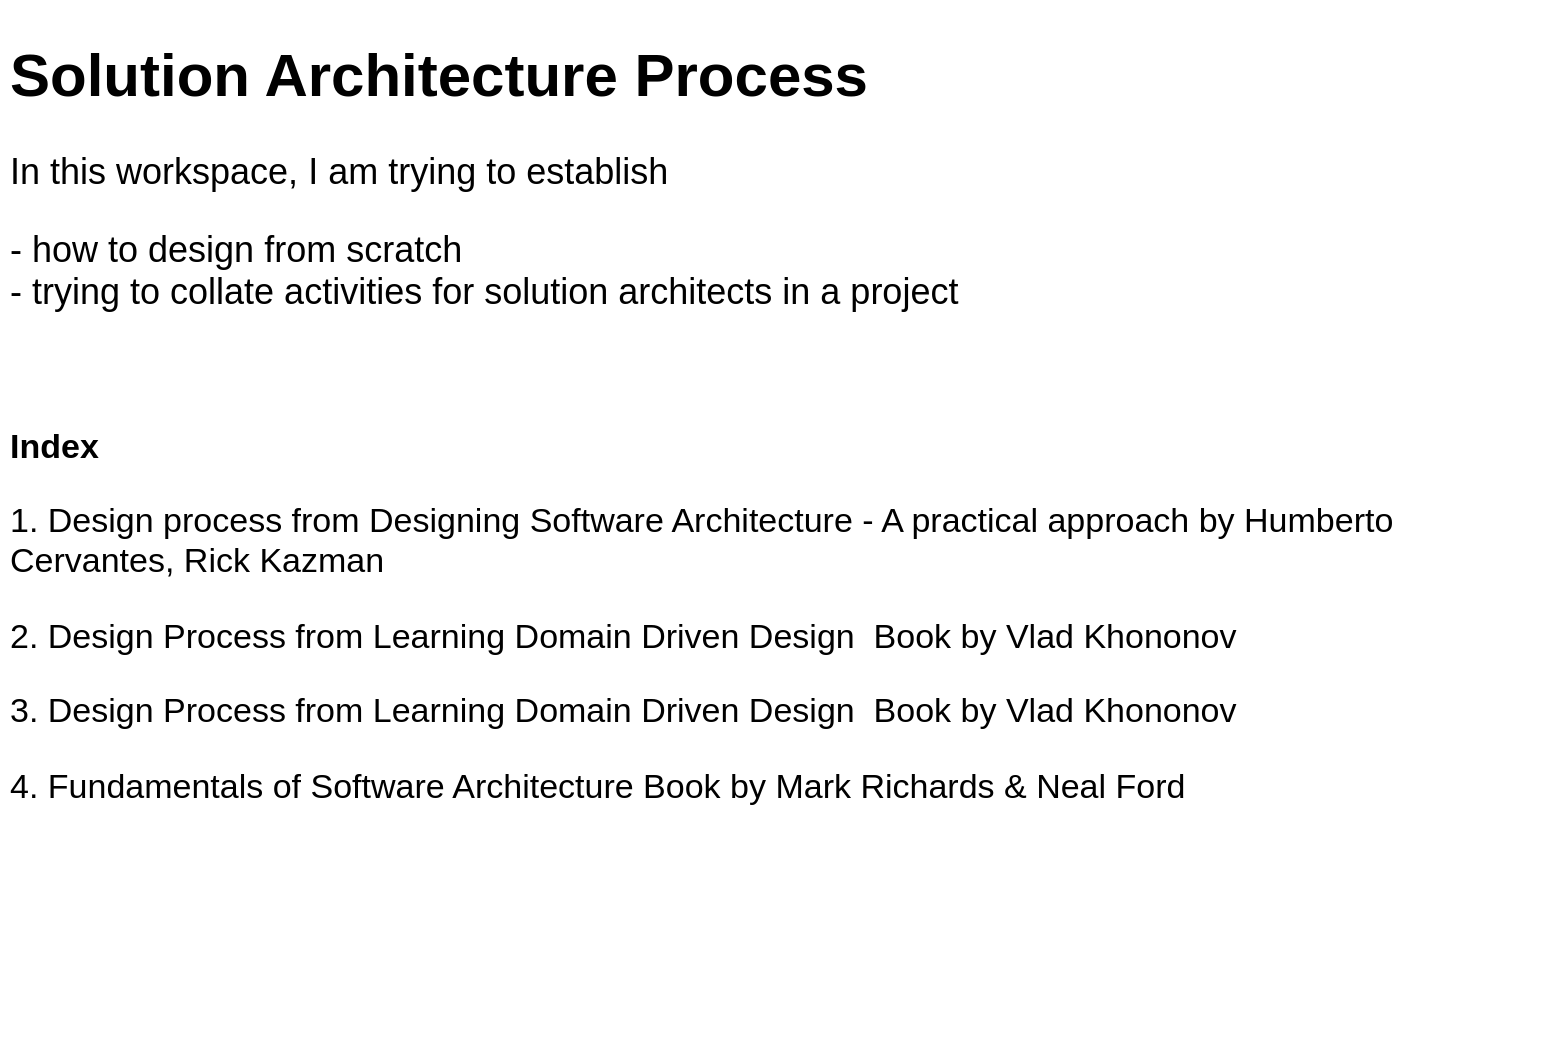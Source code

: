 <mxfile version="22.1.3" type="github" pages="5">
  <diagram name="Index" id="-D8-CAkWD_-L6msVdu2U">
    <mxGraphModel dx="1050" dy="566" grid="1" gridSize="10" guides="1" tooltips="1" connect="1" arrows="1" fold="1" page="1" pageScale="1" pageWidth="850" pageHeight="1100" math="0" shadow="0">
      <root>
        <mxCell id="0" />
        <mxCell id="1" parent="0" />
        <mxCell id="6wRkbpeY6bBnXJpjK5oW-1" value="&lt;h1 style=&quot;font-size: 30px;&quot;&gt;&lt;font style=&quot;font-size: 30px;&quot;&gt;Solution Architecture Process&lt;/font&gt;&lt;/h1&gt;&lt;p style=&quot;&quot;&gt;&lt;font style=&quot;font-size: 18px;&quot;&gt;In this workspace, I am trying to establish&amp;nbsp;&lt;/font&gt;&lt;/p&gt;&lt;p style=&quot;font-size: 17px;&quot;&gt;&lt;font style=&quot;font-size: 18px;&quot;&gt;- how to design from scratch&lt;br&gt;- trying to collate activities for solution architects in a project&lt;/font&gt;&lt;/p&gt;&lt;p style=&quot;font-size: 17px;&quot;&gt;&lt;font style=&quot;font-size: 18px;&quot;&gt;&lt;br&gt;&lt;/font&gt;&lt;/p&gt;&lt;p style=&quot;font-size: 17px;&quot;&gt;&lt;b&gt;Index&lt;/b&gt;&lt;/p&gt;&lt;p style=&quot;font-size: 17px;&quot;&gt;1. Design process from Designing Software Architecture - A practical approach by Humberto Cervantes, Rick Kazman&lt;/p&gt;&lt;p style=&quot;font-size: 17px;&quot;&gt;2. Design Process from Learning Domain Driven Design&amp;nbsp;&amp;nbsp;Book by Vlad Khononov&lt;/p&gt;&lt;p style=&quot;font-size: 17px;&quot;&gt;3. Design Process from Learning Domain Driven Design&amp;nbsp;&amp;nbsp;Book by Vlad Khononov&lt;br&gt;&lt;/p&gt;&lt;p style=&quot;font-size: 17px;&quot;&gt;4. Fundamentals of Software Architecture Book by Mark Richards &amp;amp; Neal Ford&lt;/p&gt;" style="text;html=1;strokeColor=none;fillColor=none;spacing=5;spacingTop=-20;whiteSpace=wrap;overflow=hidden;rounded=0;" parent="1" vertex="1">
          <mxGeometry x="40" y="40" width="780" height="510" as="geometry" />
        </mxCell>
      </root>
    </mxGraphModel>
  </diagram>
  <diagram id="D_aSHfGU93LOoFwSEiPp" name="1.Design Process from DSA">
    <mxGraphModel dx="2284" dy="1882" grid="1" gridSize="10" guides="1" tooltips="1" connect="1" arrows="1" fold="1" page="1" pageScale="1" pageWidth="850" pageHeight="1100" math="0" shadow="0">
      <root>
        <mxCell id="0" />
        <mxCell id="1" parent="0" />
        <mxCell id="NWC6CLVd97yCu3-u4o-3-12" value="" style="group" parent="1" vertex="1" connectable="0">
          <mxGeometry x="10" y="140" width="420" height="250" as="geometry" />
        </mxCell>
        <mxCell id="suGZsOZhERE_OxdhLg6n-2" value="&lt;b&gt;&lt;font style=&quot;font-size: 20px;&quot;&gt;1. Design Purpose&lt;/font&gt;&lt;/b&gt;" style="rounded=0;whiteSpace=wrap;html=1;align=left;verticalAlign=top;" parent="NWC6CLVd97yCu3-u4o-3-12" vertex="1">
          <mxGeometry width="420" height="250" as="geometry" />
        </mxCell>
        <mxCell id="-olUfDViTtobgnhzZmUX-4" value="&lt;span style=&quot;font-weight: normal;&quot;&gt;Establish Purpose&lt;br&gt;- Estimation, new increment etc.&lt;br&gt;- Primary Requirements&lt;br&gt;- Any NFRs&lt;br&gt;&lt;/span&gt;" style="whiteSpace=wrap;html=1;fontSize=15;rounded=0;fontStyle=1;align=left;verticalAlign=top;" parent="NWC6CLVd97yCu3-u4o-3-12" vertex="1">
          <mxGeometry x="10" y="50" width="235" height="90" as="geometry" />
        </mxCell>
        <mxCell id="-olUfDViTtobgnhzZmUX-8" value="Perform any requirement elicitation" style="whiteSpace=wrap;html=1;fontSize=15;rounded=0;fontStyle=0;align=left;verticalAlign=top;" parent="NWC6CLVd97yCu3-u4o-3-12" vertex="1">
          <mxGeometry x="250" y="50" width="150" height="90" as="geometry" />
        </mxCell>
        <mxCell id="-olUfDViTtobgnhzZmUX-10" value="&lt;span style=&quot;font-weight: normal;&quot;&gt;Establish Design Process based on requirements:&lt;br&gt;- Design a new app in a mature domain&lt;br&gt;- Design a new app in a new domain&lt;br&gt;- Design an existing app (enhancement or refactoring)&lt;br&gt;&lt;/span&gt;" style="whiteSpace=wrap;html=1;fontSize=15;rounded=0;fontStyle=1;align=left;verticalAlign=top;" parent="NWC6CLVd97yCu3-u4o-3-12" vertex="1">
          <mxGeometry x="10" y="148" width="390" height="90" as="geometry" />
        </mxCell>
        <mxCell id="xhpWvxADdTOn8XA7PsnF-20" value="&lt;b&gt;4. Instantiate Architecture Components&lt;/b&gt;" style="rounded=0;whiteSpace=wrap;html=1;align=left;verticalAlign=top;fontSize=20;" parent="1" vertex="1">
          <mxGeometry x="10" y="900" width="600" height="580" as="geometry" />
        </mxCell>
        <mxCell id="xhpWvxADdTOn8XA7PsnF-21" value="" style="group" parent="1" vertex="1" connectable="0">
          <mxGeometry x="10" y="410" width="820" height="460" as="geometry" />
        </mxCell>
        <mxCell id="xhpWvxADdTOn8XA7PsnF-19" value="&lt;b&gt;3. Choose one or more design concepts&lt;/b&gt;" style="rounded=0;whiteSpace=wrap;html=1;align=left;verticalAlign=top;fontSize=20;" parent="xhpWvxADdTOn8XA7PsnF-21" vertex="1">
          <mxGeometry width="820" height="460" as="geometry" />
        </mxCell>
        <mxCell id="xhpWvxADdTOn8XA7PsnF-6" value="&lt;span style=&quot;font-weight: normal;&quot;&gt;Buy vs Built&lt;br&gt;Considerations to buy&lt;br&gt;- problem it solves, cost, type of license, support, learning curve, maturity, popularity, impact of scalability, compatibility and ease of integration, support for other critical config&lt;br&gt;&lt;/span&gt;" style="whiteSpace=wrap;html=1;fontSize=15;rounded=0;fontStyle=1;align=left;verticalAlign=top;" parent="xhpWvxADdTOn8XA7PsnF-21" vertex="1">
          <mxGeometry x="310.5" y="40" width="419.5" height="100" as="geometry" />
        </mxCell>
        <mxCell id="xhpWvxADdTOn8XA7PsnF-7" value="How to identify design concept&lt;br&gt;- CBAM (Cost benefit analysis method)&lt;br&gt;- SWOT&lt;br&gt;- Prototypes (choose for emerging/new tech, high risk, lack of trust in tech)" style="whiteSpace=wrap;html=1;fontSize=15;rounded=0;fontStyle=0;align=left;verticalAlign=top;" parent="xhpWvxADdTOn8XA7PsnF-21" vertex="1">
          <mxGeometry x="8" y="40" width="289" height="100" as="geometry" />
        </mxCell>
        <mxCell id="xhpWvxADdTOn8XA7PsnF-9" value="&lt;span style=&quot;font-weight: normal;&quot;&gt;Three Stages of Design&lt;br&gt;1. Architecture Design - focus on primary use case to achieve objective&lt;br&gt;2. Elements Interaction Design&lt;br&gt;&lt;ul&gt;&lt;li&gt;&lt;span style=&quot;font-weight: normal;&quot;&gt;focus on NFRs&lt;/span&gt;&lt;/li&gt;&lt;li&gt;&lt;span style=&quot;font-weight: normal;&quot;&gt;Interaction of elements&lt;/span&gt;&lt;/li&gt;&lt;li&gt;&lt;span style=&quot;font-weight: normal;&quot;&gt;assign work&amp;nbsp; to individual teams (team formation, outsourcing, budget etc.&lt;/span&gt;&lt;/li&gt;&lt;/ul&gt;&lt;div&gt;3. Element internal design - internal pattern and interfaces&lt;/div&gt;&lt;/span&gt;" style="whiteSpace=wrap;html=1;fontSize=15;rounded=0;fontStyle=1;align=left;verticalAlign=top;fillColor=#d5e8d4;strokeColor=#82b366;" parent="xhpWvxADdTOn8XA7PsnF-21" vertex="1">
          <mxGeometry x="310.5" y="150" width="493" height="220" as="geometry" />
        </mxCell>
        <mxCell id="xhpWvxADdTOn8XA7PsnF-11" value="&lt;span style=&quot;font-weight: normal;&quot;&gt;Design Concepts&lt;/span&gt;&lt;br&gt;- Reference Architecture&lt;br&gt;&lt;span style=&quot;font-weight: normal;&quot;&gt;- Architecture design pattern&lt;/span&gt;&lt;br&gt;&lt;span style=&quot;font-weight: normal;&quot;&gt;- Deployment patterns&lt;/span&gt;&lt;br&gt;&lt;span style=&quot;font-weight: normal;&quot;&gt;- Tactics&lt;/span&gt;&lt;br&gt;&lt;span style=&quot;font-weight: normal;&quot;&gt;- Determine relevant tech based on application type and constraints&lt;/span&gt;" style="whiteSpace=wrap;html=1;fontSize=15;rounded=0;fontStyle=1;align=left;verticalAlign=top;" parent="xhpWvxADdTOn8XA7PsnF-21" vertex="1">
          <mxGeometry x="8" y="150" width="250" height="163" as="geometry" />
        </mxCell>
        <mxCell id="xhpWvxADdTOn8XA7PsnF-12" value="These cross over to next stage" style="shape=process;whiteSpace=wrap;html=1;backgroundOutline=1;fillColor=#fff2cc;strokeColor=#d6b656;" parent="xhpWvxADdTOn8XA7PsnF-21" vertex="1">
          <mxGeometry x="200" y="380" width="120" height="60" as="geometry" />
        </mxCell>
        <mxCell id="xhpWvxADdTOn8XA7PsnF-8" style="edgeStyle=orthogonalEdgeStyle;rounded=0;orthogonalLoop=1;jettySize=auto;html=1;entryX=1;entryY=0.5;entryDx=0;entryDy=0;endArrow=none;endFill=0;dashed=1;" parent="xhpWvxADdTOn8XA7PsnF-21" source="xhpWvxADdTOn8XA7PsnF-9" target="xhpWvxADdTOn8XA7PsnF-12" edge="1">
          <mxGeometry relative="1" as="geometry" />
        </mxCell>
        <mxCell id="xhpWvxADdTOn8XA7PsnF-10" style="edgeStyle=orthogonalEdgeStyle;rounded=0;orthogonalLoop=1;jettySize=auto;html=1;entryX=0;entryY=0.5;entryDx=0;entryDy=0;exitX=0.5;exitY=1;exitDx=0;exitDy=0;endArrow=none;endFill=0;dashed=1;" parent="xhpWvxADdTOn8XA7PsnF-21" source="xhpWvxADdTOn8XA7PsnF-11" target="xhpWvxADdTOn8XA7PsnF-12" edge="1">
          <mxGeometry relative="1" as="geometry" />
        </mxCell>
        <mxCell id="xhpWvxADdTOn8XA7PsnF-22" value="" style="group" parent="1" vertex="1" connectable="0">
          <mxGeometry x="460" y="140" width="350" height="250" as="geometry" />
        </mxCell>
        <mxCell id="NWC6CLVd97yCu3-u4o-3-10" value="&lt;b&gt;&lt;font style=&quot;font-size: 20px;&quot;&gt;2. Establish Goals based on drivers&lt;/font&gt;&lt;/b&gt;" style="rounded=0;whiteSpace=wrap;html=1;align=left;verticalAlign=top;container=0;" parent="xhpWvxADdTOn8XA7PsnF-22" vertex="1">
          <mxGeometry width="350" height="250" as="geometry" />
        </mxCell>
        <mxCell id="NWC6CLVd97yCu3-u4o-3-6" value="&lt;span style=&quot;font-weight: normal;&quot;&gt;Establish users&lt;br&gt;&lt;/span&gt;" style="whiteSpace=wrap;html=1;fontSize=15;rounded=0;fontStyle=1;align=left;verticalAlign=top;container=0;" parent="xhpWvxADdTOn8XA7PsnF-22" vertex="1">
          <mxGeometry x="170" y="40" width="110" height="30" as="geometry" />
        </mxCell>
        <mxCell id="NWC6CLVd97yCu3-u4o-3-7" value="Establish Use cases" style="whiteSpace=wrap;html=1;fontSize=15;rounded=0;fontStyle=0;align=left;verticalAlign=top;container=0;" parent="xhpWvxADdTOn8XA7PsnF-22" vertex="1">
          <mxGeometry x="10" y="40" width="153" height="30" as="geometry" />
        </mxCell>
        <mxCell id="NWC6CLVd97yCu3-u4o-3-8" value="&lt;span style=&quot;font-weight: normal;&quot;&gt;Establish&lt;br&gt;- constraints, risks, concerns&lt;br&gt;- quality attributes&lt;br&gt;&lt;/span&gt;" style="whiteSpace=wrap;html=1;fontSize=15;rounded=0;fontStyle=1;align=left;verticalAlign=top;container=0;" parent="xhpWvxADdTOn8XA7PsnF-22" vertex="1">
          <mxGeometry x="10" y="85" width="200" height="70" as="geometry" />
        </mxCell>
        <mxCell id="NWC6CLVd97yCu3-u4o-3-9" value="&lt;span style=&quot;font-weight: normal;&quot;&gt;Establish&lt;br&gt;- stakeholders and&lt;br&gt;- other teams involved&lt;br&gt;&lt;/span&gt;" style="whiteSpace=wrap;html=1;fontSize=15;rounded=0;fontStyle=1;align=left;verticalAlign=top;container=0;" parent="xhpWvxADdTOn8XA7PsnF-22" vertex="1">
          <mxGeometry x="10" y="160" width="160" height="70" as="geometry" />
        </mxCell>
        <mxCell id="08PwTG_JjW43Cqf6_vqR-6" value="APIs and Interfaces&lt;br&gt;- Design external interfaces&lt;br&gt;- Design internal interfaces" style="whiteSpace=wrap;html=1;fontSize=15;rounded=0;fontStyle=0;align=left;verticalAlign=top;" parent="1" vertex="1">
          <mxGeometry x="353" y="1047.5" width="200" height="70" as="geometry" />
        </mxCell>
        <mxCell id="08PwTG_JjW43Cqf6_vqR-7" value="Start producing structure (this is thinking about actual tech implementation)&lt;br&gt;- Module structure&lt;br&gt;- component connector&lt;br&gt;- allocation structure" style="whiteSpace=wrap;html=1;fontSize=15;rounded=0;fontStyle=0;align=left;verticalAlign=top;" parent="1" vertex="1">
          <mxGeometry x="20" y="940" width="500" height="80" as="geometry" />
        </mxCell>
        <mxCell id="08PwTG_JjW43Cqf6_vqR-8" value="&lt;span style=&quot;&quot;&gt;Establish relationship between elements&lt;br&gt;&lt;/span&gt;&lt;span style=&quot;&quot;&gt;- Synch/Asynch&lt;br&gt;&lt;/span&gt;- Network communication&lt;br&gt;- Protocol&lt;br&gt;- How much data and at what rate" style="whiteSpace=wrap;html=1;fontSize=15;rounded=0;fontStyle=0;align=left;verticalAlign=top;" parent="1" vertex="1">
          <mxGeometry x="20" y="1028" width="290" height="105" as="geometry" />
        </mxCell>
        <mxCell id="08PwTG_JjW43Cqf6_vqR-9" value="" style="edgeStyle=orthogonalEdgeStyle;rounded=0;orthogonalLoop=1;jettySize=auto;html=1;" parent="1" source="08PwTG_JjW43Cqf6_vqR-10" target="08PwTG_JjW43Cqf6_vqR-14" edge="1">
          <mxGeometry relative="1" as="geometry" />
        </mxCell>
        <mxCell id="08PwTG_JjW43Cqf6_vqR-10" value="&lt;span style=&quot;font-weight: normal;&quot;&gt;Instantiate elements based on&lt;br&gt;- Reference Architecture&lt;br&gt;- Architecture design pattern&lt;br&gt;&lt;br&gt;Also other aspects&lt;br&gt;- Config options&lt;br&gt;- Statefullness&lt;br&gt;- Resource management&lt;br&gt;- Priority, or&lt;br&gt;- any other special considerations such as h/w characteristics&lt;br&gt;&lt;br&gt;&lt;/span&gt;" style="whiteSpace=wrap;html=1;fontSize=15;rounded=0;fontStyle=1;align=left;verticalAlign=top;" parent="1" vertex="1">
          <mxGeometry x="20" y="1250" width="290" height="215" as="geometry" />
        </mxCell>
        <mxCell id="08PwTG_JjW43Cqf6_vqR-11" style="edgeStyle=orthogonalEdgeStyle;rounded=0;orthogonalLoop=1;jettySize=auto;html=1;entryX=0;entryY=0.467;entryDx=0;entryDy=0;entryPerimeter=0;" parent="1" source="08PwTG_JjW43Cqf6_vqR-8" target="08PwTG_JjW43Cqf6_vqR-6" edge="1">
          <mxGeometry relative="1" as="geometry" />
        </mxCell>
        <mxCell id="08PwTG_JjW43Cqf6_vqR-12" value="" style="edgeStyle=orthogonalEdgeStyle;rounded=0;orthogonalLoop=1;jettySize=auto;html=1;" parent="1" source="08PwTG_JjW43Cqf6_vqR-13" target="08PwTG_JjW43Cqf6_vqR-15" edge="1">
          <mxGeometry relative="1" as="geometry" />
        </mxCell>
        <mxCell id="08PwTG_JjW43Cqf6_vqR-13" value="- Define candidate solution&lt;br&gt;- Identify Properties&lt;br&gt;- Associate Responsibilities to components&lt;br&gt;- Allocate teams" style="whiteSpace=wrap;html=1;fontSize=15;rounded=0;fontStyle=0;align=left;verticalAlign=top;" parent="1" vertex="1">
          <mxGeometry x="20" y="1150" width="290" height="85" as="geometry" />
        </mxCell>
        <mxCell id="08PwTG_JjW43Cqf6_vqR-14" value="&lt;span style=&quot;font-weight: normal;&quot;&gt;Authentication, caching, exception management, logging/monitoring, validation etc.&lt;br&gt;&lt;/span&gt;" style="whiteSpace=wrap;html=1;fontSize=15;rounded=0;fontStyle=1;align=left;verticalAlign=top;" parent="1" vertex="1">
          <mxGeometry x="340" y="1317.5" width="259" height="80" as="geometry" />
        </mxCell>
        <mxCell id="08PwTG_JjW43Cqf6_vqR-15" value="Evaluate solution with Stakeholders and other teams" style="whiteSpace=wrap;html=1;fontSize=15;rounded=0;fontStyle=0;align=left;verticalAlign=top;" parent="1" vertex="1">
          <mxGeometry x="353" y="1162" width="197" height="61" as="geometry" />
        </mxCell>
        <mxCell id="jZVuMXjtTif_RG2yFCd5-1" value="&lt;b&gt;5. Documenting Architecture&lt;/b&gt;" style="rounded=0;whiteSpace=wrap;html=1;align=left;verticalAlign=top;fontSize=20;" parent="1" vertex="1">
          <mxGeometry x="10" y="1520" width="310" height="190" as="geometry" />
        </mxCell>
        <mxCell id="bTNlWyWbU5OQJY8QZp7x-4" value="Record Decisions and boards&lt;br&gt;- Solution Overview&lt;br&gt;- Other documentation" style="whiteSpace=wrap;html=1;fontSize=15;rounded=0;fontStyle=0;align=left;verticalAlign=top;" parent="1" vertex="1">
          <mxGeometry x="20" y="1560" width="289" height="80" as="geometry" />
        </mxCell>
        <mxCell id="bTNlWyWbU5OQJY8QZp7x-5" value="Architecture Backlog" style="whiteSpace=wrap;html=1;fontSize=15;rounded=0;fontStyle=0;align=left;verticalAlign=top;" parent="1" vertex="1">
          <mxGeometry x="20" y="1660" width="160" height="40" as="geometry" />
        </mxCell>
        <mxCell id="2MoEXaPzXH57qQEaV4M--8" value="" style="group" parent="1" vertex="1" connectable="0">
          <mxGeometry x="-20" y="40" width="830" height="80" as="geometry" />
        </mxCell>
        <mxCell id="2MoEXaPzXH57qQEaV4M--5" value="&lt;span style=&quot;border-color: var(--border-color);&quot;&gt;&lt;font style=&quot;border-color: var(--border-color); font-size: 16px;&quot;&gt;Reference: Designing Software Architecture - A practical approach&lt;/font&gt;&lt;/span&gt;" style="text;html=1;strokeColor=none;fillColor=none;align=left;verticalAlign=middle;whiteSpace=wrap;rounded=0;" parent="2MoEXaPzXH57qQEaV4M--8" vertex="1">
          <mxGeometry x="30" y="10" width="490" height="20" as="geometry" />
        </mxCell>
        <mxCell id="2MoEXaPzXH57qQEaV4M--6" value="&lt;span style=&quot;border-color: var(--border-color);&quot;&gt;&lt;font style=&quot;border-color: var(--border-color); font-size: 16px;&quot;&gt;23/10/23&lt;/font&gt;&lt;/span&gt;" style="text;html=1;strokeColor=none;fillColor=none;align=left;verticalAlign=middle;whiteSpace=wrap;rounded=0;" parent="2MoEXaPzXH57qQEaV4M--8" vertex="1">
          <mxGeometry x="770" y="10" width="70" height="20" as="geometry" />
        </mxCell>
        <mxCell id="2MoEXaPzXH57qQEaV4M--3" value="" style="endArrow=none;html=1;rounded=0;" parent="1" edge="1">
          <mxGeometry width="50" height="50" relative="1" as="geometry">
            <mxPoint x="10" y="40" as="sourcePoint" />
            <mxPoint x="820" y="40" as="targetPoint" />
          </mxGeometry>
        </mxCell>
        <mxCell id="2MoEXaPzXH57qQEaV4M--2" value="&lt;h1 style=&quot;border-color: var(--border-color); text-align: left;&quot;&gt;&lt;b style=&quot;border-color: var(--border-color);&quot;&gt;&lt;font style=&quot;border-color: var(--border-color); font-size: 24px;&quot;&gt;Design Process&lt;/font&gt;&lt;/b&gt;&lt;/h1&gt;&lt;div style=&quot;border-color: var(--border-color);&quot;&gt;&lt;br style=&quot;border-color: var(--border-color);&quot;&gt;&lt;/div&gt;" style="text;html=1;strokeColor=none;fillColor=none;align=center;verticalAlign=middle;whiteSpace=wrap;rounded=0;" parent="1" vertex="1">
          <mxGeometry x="-10" width="810" height="30" as="geometry" />
        </mxCell>
      </root>
    </mxGraphModel>
  </diagram>
  <diagram id="XxeI75fkuyNcYIc5-Uh2" name="2 Design Process LDDD">
    <mxGraphModel dx="2284" dy="1882" grid="1" gridSize="10" guides="1" tooltips="1" connect="1" arrows="1" fold="1" page="1" pageScale="1" pageWidth="850" pageHeight="1100" math="0" shadow="0">
      <root>
        <mxCell id="0" />
        <mxCell id="1" parent="0" />
        <mxCell id="Qk3GBsNYoJWGlrENgNHL-2" value="" style="rounded=0;whiteSpace=wrap;html=1;" parent="1" vertex="1">
          <mxGeometry x="-70" y="110" width="890" height="810" as="geometry" />
        </mxCell>
        <mxCell id="eMP9OK7lSOYAvmCD1U1t-11" value="" style="edgeStyle=orthogonalEdgeStyle;rounded=0;orthogonalLoop=1;jettySize=auto;html=1;" parent="1" source="eMP9OK7lSOYAvmCD1U1t-9" target="eMP9OK7lSOYAvmCD1U1t-10" edge="1">
          <mxGeometry relative="1" as="geometry" />
        </mxCell>
        <mxCell id="eMP9OK7lSOYAvmCD1U1t-9" value="" style="rounded=1;whiteSpace=wrap;html=1;dashed=1;" parent="1" vertex="1">
          <mxGeometry x="40" y="390" width="530" height="100" as="geometry" />
        </mxCell>
        <mxCell id="htuMW8UYUjgk6P9pZBcp-1" value="&lt;span style=&quot;border-color: var(--border-color);&quot;&gt;&lt;font style=&quot;border-color: var(--border-color); font-size: 16px;&quot;&gt;Reference:&amp;nbsp;&lt;/font&gt;&lt;/span&gt;&lt;font style=&quot;font-size: 16px;&quot;&gt;Learning Domain Driven Design&amp;nbsp;&amp;nbsp;Book by Vlad Khononov&lt;/font&gt;" style="text;html=1;strokeColor=none;fillColor=none;align=left;verticalAlign=middle;whiteSpace=wrap;rounded=0;" parent="1" vertex="1">
          <mxGeometry x="10" y="50" width="560" height="20" as="geometry" />
        </mxCell>
        <mxCell id="htuMW8UYUjgk6P9pZBcp-2" value="&lt;span style=&quot;border-color: var(--border-color);&quot;&gt;&lt;font style=&quot;border-color: var(--border-color); font-size: 16px;&quot;&gt;23/10/23&lt;/font&gt;&lt;/span&gt;" style="text;html=1;strokeColor=none;fillColor=none;align=left;verticalAlign=middle;whiteSpace=wrap;rounded=0;" parent="1" vertex="1">
          <mxGeometry x="750" y="50" width="70" height="20" as="geometry" />
        </mxCell>
        <mxCell id="htuMW8UYUjgk6P9pZBcp-3" value="" style="endArrow=none;html=1;rounded=0;" parent="1" edge="1">
          <mxGeometry width="50" height="50" relative="1" as="geometry">
            <mxPoint x="10" y="40" as="sourcePoint" />
            <mxPoint x="820" y="40" as="targetPoint" />
          </mxGeometry>
        </mxCell>
        <mxCell id="htuMW8UYUjgk6P9pZBcp-4" value="&lt;h1 style=&quot;border-color: var(--border-color); text-align: left;&quot;&gt;&lt;b style=&quot;border-color: var(--border-color);&quot;&gt;&lt;font style=&quot;border-color: var(--border-color); font-size: 24px;&quot;&gt;Design Process&lt;/font&gt;&lt;/b&gt;&lt;/h1&gt;&lt;div style=&quot;border-color: var(--border-color);&quot;&gt;&lt;br style=&quot;border-color: var(--border-color);&quot;&gt;&lt;/div&gt;" style="text;html=1;strokeColor=none;fillColor=none;align=center;verticalAlign=middle;whiteSpace=wrap;rounded=0;" parent="1" vertex="1">
          <mxGeometry x="-10" width="810" height="30" as="geometry" />
        </mxCell>
        <mxCell id="eMP9OK7lSOYAvmCD1U1t-2" value="" style="edgeStyle=orthogonalEdgeStyle;rounded=0;orthogonalLoop=1;jettySize=auto;html=1;" parent="1" source="EGfqq1z03zJgAal0RdyR-1" target="eMP9OK7lSOYAvmCD1U1t-1" edge="1">
          <mxGeometry relative="1" as="geometry" />
        </mxCell>
        <mxCell id="EGfqq1z03zJgAal0RdyR-1" value="Business Domain" style="rounded=1;whiteSpace=wrap;html=1;fontStyle=1;fontSize=16;" parent="1" vertex="1">
          <mxGeometry x="240" y="120" width="120" height="60" as="geometry" />
        </mxCell>
        <mxCell id="eMP9OK7lSOYAvmCD1U1t-4" value="" style="edgeStyle=orthogonalEdgeStyle;rounded=0;orthogonalLoop=1;jettySize=auto;html=1;" parent="1" source="eMP9OK7lSOYAvmCD1U1t-1" target="eMP9OK7lSOYAvmCD1U1t-3" edge="1">
          <mxGeometry relative="1" as="geometry" />
        </mxCell>
        <mxCell id="eMP9OK7lSOYAvmCD1U1t-6" value="" style="edgeStyle=orthogonalEdgeStyle;rounded=0;orthogonalLoop=1;jettySize=auto;html=1;" parent="1" source="eMP9OK7lSOYAvmCD1U1t-1" target="eMP9OK7lSOYAvmCD1U1t-5" edge="1">
          <mxGeometry relative="1" as="geometry" />
        </mxCell>
        <mxCell id="eMP9OK7lSOYAvmCD1U1t-8" value="" style="edgeStyle=orthogonalEdgeStyle;rounded=0;orthogonalLoop=1;jettySize=auto;html=1;" parent="1" source="eMP9OK7lSOYAvmCD1U1t-1" target="eMP9OK7lSOYAvmCD1U1t-7" edge="1">
          <mxGeometry relative="1" as="geometry" />
        </mxCell>
        <mxCell id="eMP9OK7lSOYAvmCD1U1t-1" value="Establish Sub Domains" style="whiteSpace=wrap;html=1;fontSize=16;rounded=1;fontStyle=0;" parent="1" vertex="1">
          <mxGeometry x="240" y="270" width="120" height="60" as="geometry" />
        </mxCell>
        <mxCell id="AvxO4RYkjQcD_QZt2y88-4" value="" style="edgeStyle=orthogonalEdgeStyle;rounded=0;orthogonalLoop=1;jettySize=auto;html=1;" parent="1" source="eMP9OK7lSOYAvmCD1U1t-3" target="AvxO4RYkjQcD_QZt2y88-3" edge="1">
          <mxGeometry relative="1" as="geometry" />
        </mxCell>
        <mxCell id="eMP9OK7lSOYAvmCD1U1t-3" value="Core Sub Domain" style="whiteSpace=wrap;html=1;fontSize=16;rounded=1;fontStyle=0;" parent="1" vertex="1">
          <mxGeometry x="60" y="410" width="120" height="60" as="geometry" />
        </mxCell>
        <mxCell id="AvxO4RYkjQcD_QZt2y88-6" value="" style="edgeStyle=orthogonalEdgeStyle;rounded=0;orthogonalLoop=1;jettySize=auto;html=1;" parent="1" source="eMP9OK7lSOYAvmCD1U1t-5" target="AvxO4RYkjQcD_QZt2y88-5" edge="1">
          <mxGeometry relative="1" as="geometry" />
        </mxCell>
        <mxCell id="eMP9OK7lSOYAvmCD1U1t-5" value="Supporting Subdomain" style="whiteSpace=wrap;html=1;fontSize=16;rounded=1;fontStyle=0;" parent="1" vertex="1">
          <mxGeometry x="240" y="410" width="120" height="60" as="geometry" />
        </mxCell>
        <mxCell id="AvxO4RYkjQcD_QZt2y88-2" value="" style="edgeStyle=orthogonalEdgeStyle;rounded=0;orthogonalLoop=1;jettySize=auto;html=1;" parent="1" source="eMP9OK7lSOYAvmCD1U1t-7" target="AvxO4RYkjQcD_QZt2y88-1" edge="1">
          <mxGeometry relative="1" as="geometry" />
        </mxCell>
        <mxCell id="eMP9OK7lSOYAvmCD1U1t-7" value="Generic Subdomain" style="whiteSpace=wrap;html=1;fontSize=16;rounded=1;fontStyle=0;" parent="1" vertex="1">
          <mxGeometry x="420" y="410" width="120" height="60" as="geometry" />
        </mxCell>
        <mxCell id="eMP9OK7lSOYAvmCD1U1t-10" value="These can be further broken down into bounded contexts" style="whiteSpace=wrap;html=1;rounded=1;dashed=1;fontSize=14;" parent="1" vertex="1">
          <mxGeometry x="650" y="410" width="160" height="60" as="geometry" />
        </mxCell>
        <mxCell id="AvxO4RYkjQcD_QZt2y88-20" style="edgeStyle=orthogonalEdgeStyle;rounded=0;orthogonalLoop=1;jettySize=auto;html=1;entryX=0.5;entryY=0;entryDx=0;entryDy=0;" parent="1" source="AvxO4RYkjQcD_QZt2y88-1" target="AvxO4RYkjQcD_QZt2y88-14" edge="1">
          <mxGeometry relative="1" as="geometry">
            <Array as="points">
              <mxPoint x="480" y="670" />
              <mxPoint x="300" y="670" />
            </Array>
          </mxGeometry>
        </mxCell>
        <mxCell id="AvxO4RYkjQcD_QZt2y88-1" value="already solved problems with available solution such auth, DevOps etc" style="whiteSpace=wrap;html=1;fontSize=12;rounded=1;fontStyle=0;" parent="1" vertex="1">
          <mxGeometry x="405" y="550" width="150" height="80" as="geometry" />
        </mxCell>
        <mxCell id="AvxO4RYkjQcD_QZt2y88-18" style="edgeStyle=orthogonalEdgeStyle;rounded=0;orthogonalLoop=1;jettySize=auto;html=1;" parent="1" source="AvxO4RYkjQcD_QZt2y88-3" target="AvxO4RYkjQcD_QZt2y88-14" edge="1">
          <mxGeometry relative="1" as="geometry">
            <Array as="points">
              <mxPoint x="120" y="670" />
              <mxPoint x="300" y="670" />
            </Array>
          </mxGeometry>
        </mxCell>
        <mxCell id="AvxO4RYkjQcD_QZt2y88-3" value="Core problem that provides business advantage" style="whiteSpace=wrap;html=1;fontSize=12;rounded=1;fontStyle=0;" parent="1" vertex="1">
          <mxGeometry x="60" y="550" width="120" height="60" as="geometry" />
        </mxCell>
        <mxCell id="AvxO4RYkjQcD_QZt2y88-19" style="edgeStyle=orthogonalEdgeStyle;rounded=0;orthogonalLoop=1;jettySize=auto;html=1;entryX=0.5;entryY=0;entryDx=0;entryDy=0;" parent="1" source="AvxO4RYkjQcD_QZt2y88-5" target="AvxO4RYkjQcD_QZt2y88-14" edge="1">
          <mxGeometry relative="1" as="geometry" />
        </mxCell>
        <mxCell id="AvxO4RYkjQcD_QZt2y88-5" value="Easy to achieve support functions" style="whiteSpace=wrap;html=1;fontSize=12;rounded=1;fontStyle=0;" parent="1" vertex="1">
          <mxGeometry x="240" y="550" width="120" height="60" as="geometry" />
        </mxCell>
        <mxCell id="AvxO4RYkjQcD_QZt2y88-7" value="" style="shape=curlyBracket;whiteSpace=wrap;html=1;rounded=1;flipH=1;labelPosition=right;verticalLabelPosition=middle;align=left;verticalAlign=middle;rotation=-180;" parent="1" vertex="1">
          <mxGeometry x="20" y="246" width="20" height="372" as="geometry" />
        </mxCell>
        <mxCell id="AvxO4RYkjQcD_QZt2y88-9" value="" style="shape=image;html=1;verticalAlign=top;verticalLabelPosition=bottom;labelBackgroundColor=#ffffff;imageAspect=0;aspect=fixed;image=https://cdn2.iconfinder.com/data/icons/boxicons-regular-vol-2/24/bx-info-circle-128.png" parent="1" vertex="1">
          <mxGeometry x="160" y="590" width="28" height="28" as="geometry" />
        </mxCell>
        <mxCell id="AvxO4RYkjQcD_QZt2y88-12" value="" style="shape=image;html=1;verticalAlign=top;verticalLabelPosition=bottom;labelBackgroundColor=#ffffff;imageAspect=0;aspect=fixed;image=https://cdn2.iconfinder.com/data/icons/boxicons-regular-vol-2/24/bx-info-circle-128.png" parent="1" vertex="1">
          <mxGeometry x="332" y="590" width="28" height="28" as="geometry" />
        </mxCell>
        <mxCell id="AvxO4RYkjQcD_QZt2y88-13" value="" style="shape=image;html=1;verticalAlign=top;verticalLabelPosition=bottom;labelBackgroundColor=#ffffff;imageAspect=0;aspect=fixed;image=https://cdn2.iconfinder.com/data/icons/boxicons-regular-vol-2/24/bx-info-circle-128.png" parent="1" vertex="1">
          <mxGeometry x="527" y="602" width="28" height="28" as="geometry" />
        </mxCell>
        <mxCell id="AvxO4RYkjQcD_QZt2y88-22" value="" style="edgeStyle=orthogonalEdgeStyle;rounded=0;orthogonalLoop=1;jettySize=auto;html=1;" parent="1" source="AvxO4RYkjQcD_QZt2y88-14" target="AvxO4RYkjQcD_QZt2y88-21" edge="1">
          <mxGeometry relative="1" as="geometry" />
        </mxCell>
        <mxCell id="AvxO4RYkjQcD_QZt2y88-24" value="" style="edgeStyle=orthogonalEdgeStyle;rounded=0;orthogonalLoop=1;jettySize=auto;html=1;" parent="1" source="AvxO4RYkjQcD_QZt2y88-14" target="AvxO4RYkjQcD_QZt2y88-23" edge="1">
          <mxGeometry relative="1" as="geometry" />
        </mxCell>
        <mxCell id="AvxO4RYkjQcD_QZt2y88-14" value="Once Sub domains are established, next is to find out how these are going to talk to each other" style="rounded=1;whiteSpace=wrap;html=1;fontSize=16;" parent="1" vertex="1">
          <mxGeometry x="125" y="700" width="350" height="60" as="geometry" />
        </mxCell>
        <mxCell id="AvxO4RYkjQcD_QZt2y88-21" value="Integration Patterns and communication styles" style="rounded=1;whiteSpace=wrap;html=1;fontSize=16;" parent="1" vertex="1">
          <mxGeometry x="555" y="700" width="185" height="60" as="geometry" />
        </mxCell>
        <mxCell id="AvxO4RYkjQcD_QZt2y88-23" value="Design internals of components/ bound context" style="whiteSpace=wrap;html=1;fontSize=16;rounded=1;" parent="1" vertex="1">
          <mxGeometry x="240" y="840" width="120" height="60" as="geometry" />
        </mxCell>
        <mxCell id="AvxO4RYkjQcD_QZt2y88-25" value="Step 1" style="text;html=1;strokeColor=none;fillColor=none;align=center;verticalAlign=middle;whiteSpace=wrap;rounded=0;fontSize=20;fontStyle=1" parent="1" vertex="1">
          <mxGeometry x="-60" y="417" width="70" height="30" as="geometry" />
        </mxCell>
        <mxCell id="AvxO4RYkjQcD_QZt2y88-26" value="Step 2" style="text;html=1;strokeColor=none;fillColor=none;align=center;verticalAlign=middle;whiteSpace=wrap;rounded=0;fontSize=20;fontStyle=1" parent="1" vertex="1">
          <mxGeometry x="-60" y="715" width="70" height="30" as="geometry" />
        </mxCell>
        <mxCell id="AvxO4RYkjQcD_QZt2y88-27" value="Step 3" style="text;html=1;strokeColor=none;fillColor=none;align=center;verticalAlign=middle;whiteSpace=wrap;rounded=0;fontSize=20;fontStyle=1" parent="1" vertex="1">
          <mxGeometry x="-50" y="855" width="70" height="30" as="geometry" />
        </mxCell>
      </root>
    </mxGraphModel>
  </diagram>
  <diagram id="LshDc3MtuV5W4-pdeo2u" name="3. Event Storming">
    <mxGraphModel dx="2284" dy="1882" grid="1" gridSize="10" guides="1" tooltips="1" connect="1" arrows="1" fold="1" page="1" pageScale="1" pageWidth="850" pageHeight="1100" math="0" shadow="0">
      <root>
        <mxCell id="0" />
        <mxCell id="1" parent="0" />
        <mxCell id="myrMhJMkrho5OivPTeJW-1" value="&lt;span style=&quot;border-color: var(--border-color);&quot;&gt;&lt;font style=&quot;border-color: var(--border-color); font-size: 16px;&quot;&gt;Reference:&amp;nbsp;&lt;/font&gt;&lt;/span&gt;&lt;font style=&quot;font-size: 16px;&quot;&gt;Learning Domain Driven Design&amp;nbsp;&amp;nbsp;Book by Vlad Khononov&lt;/font&gt;" style="text;html=1;strokeColor=none;fillColor=none;align=left;verticalAlign=middle;whiteSpace=wrap;rounded=0;" parent="1" vertex="1">
          <mxGeometry x="10" y="50" width="560" height="20" as="geometry" />
        </mxCell>
        <mxCell id="myrMhJMkrho5OivPTeJW-2" value="&lt;span style=&quot;border-color: var(--border-color);&quot;&gt;&lt;font style=&quot;border-color: var(--border-color); font-size: 16px;&quot;&gt;23/10/23&lt;/font&gt;&lt;/span&gt;" style="text;html=1;strokeColor=none;fillColor=none;align=left;verticalAlign=middle;whiteSpace=wrap;rounded=0;" parent="1" vertex="1">
          <mxGeometry x="655" y="50" width="70" height="20" as="geometry" />
        </mxCell>
        <mxCell id="myrMhJMkrho5OivPTeJW-3" value="" style="endArrow=none;html=1;rounded=0;" parent="1" edge="1">
          <mxGeometry width="50" height="50" relative="1" as="geometry">
            <mxPoint x="10" y="40" as="sourcePoint" />
            <mxPoint x="720" y="40" as="targetPoint" />
          </mxGeometry>
        </mxCell>
        <mxCell id="myrMhJMkrho5OivPTeJW-4" value="&lt;h1 style=&quot;border-color: var(--border-color); text-align: left;&quot;&gt;&lt;span style=&quot;font-size: 24px;&quot;&gt;&lt;b&gt;Event Storming&lt;/b&gt;&lt;/span&gt;&lt;/h1&gt;" style="text;html=1;strokeColor=none;fillColor=none;align=center;verticalAlign=middle;whiteSpace=wrap;rounded=0;" parent="1" vertex="1">
          <mxGeometry x="-10" width="810" height="30" as="geometry" />
        </mxCell>
        <mxCell id="myrMhJMkrho5OivPTeJW-51" value="" style="edgeStyle=orthogonalEdgeStyle;rounded=0;orthogonalLoop=1;jettySize=auto;html=1;" parent="1" source="myrMhJMkrho5OivPTeJW-48" target="myrMhJMkrho5OivPTeJW-50" edge="1">
          <mxGeometry relative="1" as="geometry" />
        </mxCell>
        <mxCell id="myrMhJMkrho5OivPTeJW-48" value="&lt;h3&gt;Unstructured Explanation&lt;/h3&gt;&lt;p&gt;List all domain events or services or gather the know information information&amp;nbsp;&lt;/p&gt;" style="text;html=1;strokeColor=#666666;fillColor=#f5f5f5;spacing=5;spacingTop=-20;whiteSpace=wrap;overflow=hidden;rounded=0;fontColor=#333333;" parent="1" vertex="1">
          <mxGeometry x="10" y="200" width="200" height="80" as="geometry" />
        </mxCell>
        <mxCell id="myrMhJMkrho5OivPTeJW-53" value="" style="edgeStyle=orthogonalEdgeStyle;rounded=0;orthogonalLoop=1;jettySize=auto;html=1;" parent="1" source="myrMhJMkrho5OivPTeJW-50" target="myrMhJMkrho5OivPTeJW-52" edge="1">
          <mxGeometry relative="1" as="geometry" />
        </mxCell>
        <mxCell id="myrMhJMkrho5OivPTeJW-50" value="&lt;h3&gt;Timelines&lt;/h3&gt;&lt;p&gt;Order all the gathered information gathered&lt;/p&gt;" style="text;html=1;strokeColor=#666666;fillColor=#f5f5f5;spacing=5;spacingTop=-20;whiteSpace=wrap;overflow=hidden;rounded=0;fontColor=#333333;" parent="1" vertex="1">
          <mxGeometry x="300" y="200" width="150" height="80" as="geometry" />
        </mxCell>
        <mxCell id="myrMhJMkrho5OivPTeJW-56" value="" style="edgeStyle=orthogonalEdgeStyle;rounded=0;orthogonalLoop=1;jettySize=auto;html=1;" parent="1" source="myrMhJMkrho5OivPTeJW-52" target="myrMhJMkrho5OivPTeJW-55" edge="1">
          <mxGeometry relative="1" as="geometry" />
        </mxCell>
        <mxCell id="myrMhJMkrho5OivPTeJW-52" value="&lt;h3&gt;Pain Points&lt;/h3&gt;&lt;p&gt;Add any know pain points or risks or assumptions&lt;/p&gt;" style="text;html=1;strokeColor=#666666;fillColor=#f5f5f5;spacing=5;spacingTop=-20;whiteSpace=wrap;overflow=hidden;rounded=0;fontColor=#333333;" parent="1" vertex="1">
          <mxGeometry x="560" y="200" width="160" height="80" as="geometry" />
        </mxCell>
        <mxCell id="myrMhJMkrho5OivPTeJW-58" value="" style="edgeStyle=orthogonalEdgeStyle;rounded=0;orthogonalLoop=1;jettySize=auto;html=1;" parent="1" source="myrMhJMkrho5OivPTeJW-55" target="myrMhJMkrho5OivPTeJW-57" edge="1">
          <mxGeometry relative="1" as="geometry" />
        </mxCell>
        <mxCell id="myrMhJMkrho5OivPTeJW-55" value="&lt;h3&gt;Pivotal Events&lt;/h3&gt;&lt;p&gt;List down/identify the pivotal events&lt;/p&gt;" style="text;html=1;strokeColor=#666666;fillColor=#f5f5f5;spacing=5;spacingTop=-20;whiteSpace=wrap;overflow=hidden;rounded=0;fontColor=#333333;" parent="1" vertex="1">
          <mxGeometry x="560" y="322" width="160" height="70" as="geometry" />
        </mxCell>
        <mxCell id="myrMhJMkrho5OivPTeJW-60" value="" style="edgeStyle=orthogonalEdgeStyle;rounded=0;orthogonalLoop=1;jettySize=auto;html=1;" parent="1" source="myrMhJMkrho5OivPTeJW-57" target="myrMhJMkrho5OivPTeJW-59" edge="1">
          <mxGeometry relative="1" as="geometry" />
        </mxCell>
        <mxCell id="myrMhJMkrho5OivPTeJW-57" value="&lt;h3&gt;Commands&lt;/h3&gt;&lt;p&gt;List down/identify the trigger events&lt;/p&gt;" style="text;html=1;strokeColor=#666666;fillColor=#f5f5f5;spacing=5;spacingTop=-20;whiteSpace=wrap;overflow=hidden;rounded=0;fontColor=#333333;" parent="1" vertex="1">
          <mxGeometry x="300" y="322" width="150" height="70" as="geometry" />
        </mxCell>
        <mxCell id="myrMhJMkrho5OivPTeJW-62" value="" style="edgeStyle=orthogonalEdgeStyle;rounded=0;orthogonalLoop=1;jettySize=auto;html=1;" parent="1" source="myrMhJMkrho5OivPTeJW-59" target="myrMhJMkrho5OivPTeJW-61" edge="1">
          <mxGeometry relative="1" as="geometry" />
        </mxCell>
        <mxCell id="myrMhJMkrho5OivPTeJW-59" value="&lt;h3&gt;Policies&lt;/h3&gt;&lt;p&gt;- automations, or&lt;br&gt;- ITTT (if this then that)&lt;/p&gt;" style="text;html=1;strokeColor=#666666;fillColor=#f5f5f5;spacing=5;spacingTop=-20;whiteSpace=wrap;overflow=hidden;rounded=0;fontColor=#333333;" parent="1" vertex="1">
          <mxGeometry x="10" y="322" width="150" height="70" as="geometry" />
        </mxCell>
        <mxCell id="myrMhJMkrho5OivPTeJW-64" value="" style="edgeStyle=orthogonalEdgeStyle;rounded=0;orthogonalLoop=1;jettySize=auto;html=1;" parent="1" source="myrMhJMkrho5OivPTeJW-61" target="myrMhJMkrho5OivPTeJW-63" edge="1">
          <mxGeometry relative="1" as="geometry" />
        </mxCell>
        <mxCell id="myrMhJMkrho5OivPTeJW-61" value="&lt;h3&gt;Read Model&lt;/h3&gt;&lt;p&gt;Actors need what data view&lt;/p&gt;" style="text;html=1;strokeColor=#666666;fillColor=#f5f5f5;spacing=5;spacingTop=-20;whiteSpace=wrap;overflow=hidden;rounded=0;fontColor=#333333;" parent="1" vertex="1">
          <mxGeometry x="10" y="442" width="150" height="70" as="geometry" />
        </mxCell>
        <mxCell id="myrMhJMkrho5OivPTeJW-66" value="" style="edgeStyle=orthogonalEdgeStyle;rounded=0;orthogonalLoop=1;jettySize=auto;html=1;" parent="1" source="myrMhJMkrho5OivPTeJW-63" target="myrMhJMkrho5OivPTeJW-65" edge="1">
          <mxGeometry relative="1" as="geometry" />
        </mxCell>
        <mxCell id="myrMhJMkrho5OivPTeJW-63" value="&lt;h3&gt;External Systems&lt;/h3&gt;&lt;p&gt;Identify the external systems and dependencies&lt;/p&gt;" style="text;html=1;strokeColor=#666666;fillColor=#f5f5f5;spacing=5;spacingTop=-20;whiteSpace=wrap;overflow=hidden;rounded=0;fontColor=#333333;" parent="1" vertex="1">
          <mxGeometry x="210" y="442" width="160" height="70" as="geometry" />
        </mxCell>
        <mxCell id="myrMhJMkrho5OivPTeJW-70" value="" style="edgeStyle=orthogonalEdgeStyle;rounded=0;orthogonalLoop=1;jettySize=auto;html=1;" parent="1" source="myrMhJMkrho5OivPTeJW-65" target="myrMhJMkrho5OivPTeJW-69" edge="1">
          <mxGeometry relative="1" as="geometry" />
        </mxCell>
        <mxCell id="myrMhJMkrho5OivPTeJW-65" value="&lt;h3&gt;Aggregate&lt;/h3&gt;&lt;p&gt;Aggregate any related services and events&lt;/p&gt;" style="text;html=1;strokeColor=#666666;fillColor=#f5f5f5;spacing=5;spacingTop=-20;whiteSpace=wrap;overflow=hidden;rounded=0;fontColor=#333333;" parent="1" vertex="1">
          <mxGeometry x="420" y="442" width="140" height="70" as="geometry" />
        </mxCell>
        <mxCell id="myrMhJMkrho5OivPTeJW-69" value="&lt;h3&gt;Create Bounded Context&lt;/h3&gt;" style="text;html=1;strokeColor=#666666;fillColor=#f5f5f5;spacing=5;spacingTop=-20;whiteSpace=wrap;overflow=hidden;rounded=0;fontColor=#333333;" parent="1" vertex="1">
          <mxGeometry x="620" y="442" width="100" height="70" as="geometry" />
        </mxCell>
        <mxCell id="myrMhJMkrho5OivPTeJW-71" value="&lt;h2 style=&quot;--tw-border-spacing-x: 0; --tw-border-spacing-y: 0; --tw-translate-x: 0; --tw-translate-y: 0; --tw-rotate: 0; --tw-skew-x: 0; --tw-skew-y: 0; --tw-scale-x: 1; --tw-scale-y: 1; --tw-pan-x: ; --tw-pan-y: ; --tw-pinch-zoom: ; --tw-scroll-snap-strictness: proximity; --tw-ordinal: ; --tw-slashed-zero: ; --tw-numeric-figure: ; --tw-numeric-spacing: ; --tw-numeric-fraction: ; --tw-ring-inset: ; --tw-ring-offset-width: 0px; --tw-ring-offset-color: #fff; --tw-ring-color: rgb(59 130 246 / .5); --tw-ring-offset-shadow: 0 0 #0000; --tw-ring-shadow: 0 0 #0000; --tw-shadow: 0 0 #0000; --tw-shadow-colored: 0 0 #0000; --tw-blur: ; --tw-brightness: ; --tw-contrast: ; --tw-grayscale: ; --tw-hue-rotate: ; --tw-invert: ; --tw-saturate: ; --tw-sepia: ; --tw-drop-shadow: ; --tw-backdrop-blur: ; --tw-backdrop-brightness: ; --tw-backdrop-contrast: ; --tw-backdrop-grayscale: ; --tw-backdrop-hue-rotate: ; --tw-backdrop-invert: ; --tw-backdrop-opacity: ; --tw-backdrop-saturate: ; --tw-backdrop-sepia: ; border-color: var(--border-color);&quot;&gt;Workshop Format to establish business process&lt;br&gt;Participants: Business, Domain Experts, Engineers, QA, BA etc.&lt;/h2&gt;" style="text;html=1;strokeColor=none;fillColor=none;spacing=5;spacingTop=-20;whiteSpace=wrap;overflow=hidden;rounded=0;" parent="1" vertex="1">
          <mxGeometry y="120" width="900" height="60" as="geometry" />
        </mxCell>
      </root>
    </mxGraphModel>
  </diagram>
  <diagram id="ZCfiUVoCertmPmJrlqMF" name="4.Requirements and NFRs">
    <mxGraphModel dx="1725" dy="1572" grid="1" gridSize="10" guides="1" tooltips="1" connect="1" arrows="1" fold="1" page="1" pageScale="1" pageWidth="850" pageHeight="1100" math="0" shadow="0">
      <root>
        <mxCell id="0" />
        <mxCell id="1" parent="0" />
        <mxCell id="AaDinikRDWnVSLHjSas2-13" value="" style="rounded=0;whiteSpace=wrap;html=1;" vertex="1" parent="1">
          <mxGeometry x="290" y="300" width="530" height="240" as="geometry" />
        </mxCell>
        <mxCell id="LnGpCVP6ihh7MHIzKXxd-49" value="Domain Concerns to NFRs" style="shape=table;startSize=30;container=1;collapsible=0;childLayout=tableLayout;strokeColor=default;fontSize=12;fontStyle=1;verticalAlign=top;" parent="1" vertex="1">
          <mxGeometry x="160" y="100" width="470" height="110" as="geometry" />
        </mxCell>
        <mxCell id="LnGpCVP6ihh7MHIzKXxd-50" value="" style="shape=tableRow;horizontal=0;startSize=0;swimlaneHead=0;swimlaneBody=0;strokeColor=inherit;top=0;left=0;bottom=0;right=0;collapsible=0;dropTarget=0;fillColor=none;points=[[0,0.5],[1,0.5]];portConstraint=eastwest;fontSize=16;" parent="LnGpCVP6ihh7MHIzKXxd-49" vertex="1">
          <mxGeometry y="30" width="470" height="20" as="geometry" />
        </mxCell>
        <mxCell id="LnGpCVP6ihh7MHIzKXxd-51" value="Time to market" style="shape=partialRectangle;html=1;whiteSpace=wrap;connectable=0;strokeColor=inherit;overflow=hidden;fillColor=none;top=0;left=0;bottom=0;right=0;pointerEvents=1;fontSize=10;verticalAlign=top;align=left;textDirection=ltr;" parent="LnGpCVP6ihh7MHIzKXxd-50" vertex="1">
          <mxGeometry width="112" height="20" as="geometry">
            <mxRectangle width="112" height="20" as="alternateBounds" />
          </mxGeometry>
        </mxCell>
        <mxCell id="LnGpCVP6ihh7MHIzKXxd-52" value="&lt;span style=&quot;color: rgb(0, 0, 0); font-family: Helvetica; font-size: 10px; font-style: normal; font-variant-ligatures: normal; font-variant-caps: normal; font-weight: 400; letter-spacing: normal; orphans: 2; text-indent: 0px; text-transform: none; widows: 2; word-spacing: 0px; -webkit-text-stroke-width: 0px; background-color: rgb(251, 251, 251); text-decoration-thickness: initial; text-decoration-style: initial; text-decoration-color: initial; float: none; display: inline !important;&quot;&gt;Agility, testability, deployability&lt;/span&gt;" style="shape=partialRectangle;html=1;whiteSpace=wrap;connectable=0;strokeColor=inherit;overflow=hidden;fillColor=none;top=0;left=0;bottom=0;right=0;pointerEvents=1;fontSize=10;verticalAlign=top;align=left;" parent="LnGpCVP6ihh7MHIzKXxd-50" vertex="1">
          <mxGeometry x="112" width="358" height="20" as="geometry">
            <mxRectangle width="358" height="20" as="alternateBounds" />
          </mxGeometry>
        </mxCell>
        <mxCell id="LnGpCVP6ihh7MHIzKXxd-54" value="" style="shape=tableRow;horizontal=0;startSize=0;swimlaneHead=0;swimlaneBody=0;strokeColor=inherit;top=0;left=0;bottom=0;right=0;collapsible=0;dropTarget=0;fillColor=none;points=[[0,0.5],[1,0.5]];portConstraint=eastwest;fontSize=16;verticalAlign=top;align=left;" parent="LnGpCVP6ihh7MHIzKXxd-49" vertex="1">
          <mxGeometry y="50" width="470" height="20" as="geometry" />
        </mxCell>
        <mxCell id="LnGpCVP6ihh7MHIzKXxd-55" value="User satisfaction" style="shape=partialRectangle;html=1;whiteSpace=wrap;connectable=0;strokeColor=inherit;overflow=hidden;fillColor=none;top=0;left=0;bottom=0;right=0;pointerEvents=1;fontSize=10;verticalAlign=top;align=left;" parent="LnGpCVP6ihh7MHIzKXxd-54" vertex="1">
          <mxGeometry width="112" height="20" as="geometry">
            <mxRectangle width="112" height="20" as="alternateBounds" />
          </mxGeometry>
        </mxCell>
        <mxCell id="LnGpCVP6ihh7MHIzKXxd-56" value="Performance, availability, fault tolerance, testability, deployability, agility, security" style="shape=partialRectangle;html=1;whiteSpace=wrap;connectable=0;strokeColor=inherit;overflow=hidden;fillColor=none;top=0;left=0;bottom=0;right=0;pointerEvents=1;verticalAlign=top;align=left;fontSize=10;fontStyle=0;labelPosition=center;verticalLabelPosition=middle;" parent="LnGpCVP6ihh7MHIzKXxd-54" vertex="1">
          <mxGeometry x="112" width="358" height="20" as="geometry">
            <mxRectangle width="358" height="20" as="alternateBounds" />
          </mxGeometry>
        </mxCell>
        <mxCell id="LnGpCVP6ihh7MHIzKXxd-58" value="" style="shape=tableRow;horizontal=0;startSize=0;swimlaneHead=0;swimlaneBody=0;strokeColor=inherit;top=0;left=0;bottom=0;right=0;collapsible=0;dropTarget=0;fillColor=none;points=[[0,0.5],[1,0.5]];portConstraint=eastwest;fontSize=16;" parent="LnGpCVP6ihh7MHIzKXxd-49" vertex="1">
          <mxGeometry y="70" width="470" height="20" as="geometry" />
        </mxCell>
        <mxCell id="LnGpCVP6ihh7MHIzKXxd-59" value="Competitive advantage&amp;nbsp;" style="shape=partialRectangle;html=1;whiteSpace=wrap;connectable=0;strokeColor=inherit;overflow=hidden;fillColor=none;top=0;left=0;bottom=0;right=0;pointerEvents=1;fontSize=10;verticalAlign=top;align=left;labelPosition=center;verticalLabelPosition=middle;" parent="LnGpCVP6ihh7MHIzKXxd-58" vertex="1">
          <mxGeometry width="112" height="20" as="geometry">
            <mxRectangle width="112" height="20" as="alternateBounds" />
          </mxGeometry>
        </mxCell>
        <mxCell id="LnGpCVP6ihh7MHIzKXxd-60" value="Agility, testability, deployability, scalability, availability, fault tolerance" style="shape=partialRectangle;html=1;whiteSpace=wrap;connectable=0;strokeColor=inherit;overflow=hidden;fillColor=none;top=0;left=0;bottom=0;right=0;pointerEvents=1;fontSize=10;verticalAlign=top;align=left;" parent="LnGpCVP6ihh7MHIzKXxd-58" vertex="1">
          <mxGeometry x="112" width="358" height="20" as="geometry">
            <mxRectangle width="358" height="20" as="alternateBounds" />
          </mxGeometry>
        </mxCell>
        <mxCell id="LnGpCVP6ihh7MHIzKXxd-62" style="shape=tableRow;horizontal=0;startSize=0;swimlaneHead=0;swimlaneBody=0;strokeColor=inherit;top=0;left=0;bottom=0;right=0;collapsible=0;dropTarget=0;fillColor=none;points=[[0,0.5],[1,0.5]];portConstraint=eastwest;fontSize=16;" parent="LnGpCVP6ihh7MHIzKXxd-49" vertex="1">
          <mxGeometry y="90" width="470" height="20" as="geometry" />
        </mxCell>
        <mxCell id="LnGpCVP6ihh7MHIzKXxd-63" value="Time and budget" style="shape=partialRectangle;html=1;whiteSpace=wrap;connectable=0;strokeColor=inherit;overflow=hidden;fillColor=none;top=0;left=0;bottom=0;right=0;pointerEvents=1;fontSize=10;verticalAlign=middle;align=left;" parent="LnGpCVP6ihh7MHIzKXxd-62" vertex="1">
          <mxGeometry width="112" height="20" as="geometry">
            <mxRectangle width="112" height="20" as="alternateBounds" />
          </mxGeometry>
        </mxCell>
        <mxCell id="LnGpCVP6ihh7MHIzKXxd-64" value="Simplicity, feasibility" style="shape=partialRectangle;html=1;whiteSpace=wrap;connectable=0;strokeColor=inherit;overflow=hidden;fillColor=none;top=0;left=0;bottom=0;right=0;pointerEvents=1;fontSize=10;verticalAlign=middle;align=left;" parent="LnGpCVP6ihh7MHIzKXxd-62" vertex="1">
          <mxGeometry x="112" width="358" height="20" as="geometry">
            <mxRectangle width="358" height="20" as="alternateBounds" />
          </mxGeometry>
        </mxCell>
        <mxCell id="5SOkAYYOtCMW5vcn5Zd_-1" value="&lt;span style=&quot;border-color: var(--border-color);&quot;&gt;&lt;font style=&quot;border-color: var(--border-color); font-size: 16px;&quot;&gt;Reference:&amp;nbsp;&lt;/font&gt;&lt;/span&gt;&lt;font style=&quot;font-size: 16px;&quot;&gt;Fundamentals of Software Architecture by Mark Richards and Neal F&lt;/font&gt;" style="text;html=1;strokeColor=none;fillColor=none;align=left;verticalAlign=middle;whiteSpace=wrap;rounded=0;" parent="1" vertex="1">
          <mxGeometry x="10" y="50" width="580" height="20" as="geometry" />
        </mxCell>
        <mxCell id="5SOkAYYOtCMW5vcn5Zd_-2" value="&lt;span style=&quot;border-color: var(--border-color);&quot;&gt;&lt;font style=&quot;border-color: var(--border-color); font-size: 16px;&quot;&gt;19/11/23&lt;/font&gt;&lt;/span&gt;" style="text;html=1;strokeColor=none;fillColor=none;align=left;verticalAlign=middle;whiteSpace=wrap;rounded=0;" parent="1" vertex="1">
          <mxGeometry x="655" y="50" width="70" height="20" as="geometry" />
        </mxCell>
        <mxCell id="5SOkAYYOtCMW5vcn5Zd_-3" value="" style="endArrow=none;html=1;rounded=0;" parent="1" edge="1">
          <mxGeometry width="50" height="50" relative="1" as="geometry">
            <mxPoint x="10" y="40" as="sourcePoint" />
            <mxPoint x="720" y="40" as="targetPoint" />
          </mxGeometry>
        </mxCell>
        <mxCell id="5SOkAYYOtCMW5vcn5Zd_-4" value="&lt;h1 style=&quot;border-color: var(--border-color); text-align: left;&quot;&gt;&lt;span style=&quot;font-size: 24px;&quot;&gt;&lt;b&gt;Identifying NFRs&lt;/b&gt;&lt;/span&gt;&lt;/h1&gt;" style="text;html=1;strokeColor=none;fillColor=none;align=center;verticalAlign=middle;whiteSpace=wrap;rounded=0;" parent="1" vertex="1">
          <mxGeometry x="-10" width="810" height="30" as="geometry" />
        </mxCell>
        <mxCell id="5SOkAYYOtCMW5vcn5Zd_-5" value="" style="shape=table;startSize=0;container=1;collapsible=0;childLayout=tableLayout;fontSize=16;align=left;" parent="1" vertex="1">
          <mxGeometry x="10" y="280" width="240" height="260" as="geometry" />
        </mxCell>
        <mxCell id="5SOkAYYOtCMW5vcn5Zd_-6" value="" style="shape=tableRow;horizontal=0;startSize=0;swimlaneHead=0;swimlaneBody=0;strokeColor=inherit;top=0;left=0;bottom=0;right=0;collapsible=0;dropTarget=0;fillColor=none;points=[[0,0.5],[1,0.5]];portConstraint=eastwest;fontSize=16;" parent="5SOkAYYOtCMW5vcn5Zd_-5" vertex="1">
          <mxGeometry width="240" height="20" as="geometry" />
        </mxCell>
        <mxCell id="5SOkAYYOtCMW5vcn5Zd_-7" value="&lt;b&gt;Case Study: Silicon Sandwiches&lt;/b&gt;" style="shape=partialRectangle;html=1;whiteSpace=wrap;connectable=0;strokeColor=inherit;overflow=hidden;fillColor=none;top=0;left=0;bottom=0;right=0;pointerEvents=1;fontSize=10;align=left;verticalAlign=middle;" parent="5SOkAYYOtCMW5vcn5Zd_-6" vertex="1">
          <mxGeometry width="240" height="20" as="geometry">
            <mxRectangle width="240" height="20" as="alternateBounds" />
          </mxGeometry>
        </mxCell>
        <mxCell id="5SOkAYYOtCMW5vcn5Zd_-10" value="" style="shape=tableRow;horizontal=0;startSize=0;swimlaneHead=0;swimlaneBody=0;strokeColor=inherit;top=0;left=0;bottom=0;right=0;collapsible=0;dropTarget=0;fillColor=none;points=[[0,0.5],[1,0.5]];portConstraint=eastwest;fontSize=16;" parent="5SOkAYYOtCMW5vcn5Zd_-5" vertex="1">
          <mxGeometry y="20" width="240" height="240" as="geometry" />
        </mxCell>
        <mxCell id="5SOkAYYOtCMW5vcn5Zd_-11" value="&lt;div style=&quot;font-size: 10px; line-height: 100%;&quot;&gt;&lt;b&gt;Requirements&lt;/b&gt;&lt;/div&gt;&lt;div style=&quot;font-size: 10px; line-height: 100%;&quot;&gt;&lt;ul style=&quot;line-height: 100%;&quot;&gt;&lt;li&gt;Users will place their order, then be given a time to pick up their sandwich and directions to the shop (which must integrate with several external mapping services that include traffic information)&lt;/li&gt;&lt;li&gt;If the shop offers a delivery service, dispatch the driver with the sandwich to the user&lt;/li&gt;&lt;li&gt;Mobile-device accessibility&lt;/li&gt;&lt;li&gt;Offer national daily promotions/specials&lt;/li&gt;&lt;li&gt;Offer local daily promotions/specials&lt;/li&gt;&lt;li&gt;Accept payment online, in person, or upon delivery&lt;/li&gt;&lt;/ul&gt;&lt;/div&gt;&lt;div style=&quot;font-size: 10px; line-height: 100%;&quot;&gt;&lt;b&gt;Additional context&lt;/b&gt;&lt;/div&gt;&lt;div style=&quot;font-size: 10px; line-height: 100%;&quot;&gt;&lt;ul style=&quot;line-height: 100%;&quot;&gt;&lt;li&gt;&lt;span style=&quot;background-color: initial;&quot;&gt;Sandwich shops are franchised, each with a different owner&lt;/span&gt;&lt;/li&gt;&lt;li&gt;&lt;span style=&quot;background-color: initial;&quot;&gt;Parent company has near-future plans to expand overseas&lt;/span&gt;&lt;/li&gt;&lt;li&gt;&lt;span style=&quot;background-color: initial;&quot;&gt;Corporate goal is to hire inexpensive labor to maximize profit&lt;/span&gt;&lt;/li&gt;&lt;/ul&gt;&lt;/div&gt;" style="shape=partialRectangle;html=1;whiteSpace=wrap;connectable=0;strokeColor=inherit;overflow=hidden;fillColor=none;top=0;left=0;bottom=0;right=0;pointerEvents=1;fontSize=10;align=left;verticalAlign=top;labelBorderColor=none;" parent="5SOkAYYOtCMW5vcn5Zd_-10" vertex="1">
          <mxGeometry width="240" height="240" as="geometry">
            <mxRectangle width="240" height="240" as="alternateBounds" />
          </mxGeometry>
        </mxCell>
        <mxCell id="AaDinikRDWnVSLHjSas2-2" value="" style="edgeStyle=orthogonalEdgeStyle;rounded=0;orthogonalLoop=1;jettySize=auto;html=1;" edge="1" parent="1" source="94ZQ0kKSYHCeqmo1YTlb-2" target="AaDinikRDWnVSLHjSas2-1">
          <mxGeometry relative="1" as="geometry" />
        </mxCell>
        <mxCell id="AaDinikRDWnVSLHjSas2-4" value="" style="edgeStyle=orthogonalEdgeStyle;rounded=0;orthogonalLoop=1;jettySize=auto;html=1;" edge="1" parent="1" source="94ZQ0kKSYHCeqmo1YTlb-2" target="AaDinikRDWnVSLHjSas2-3">
          <mxGeometry relative="1" as="geometry" />
        </mxCell>
        <mxCell id="AaDinikRDWnVSLHjSas2-6" value="" style="edgeStyle=orthogonalEdgeStyle;rounded=0;orthogonalLoop=1;jettySize=auto;html=1;" edge="1" parent="1" source="94ZQ0kKSYHCeqmo1YTlb-2" target="AaDinikRDWnVSLHjSas2-5">
          <mxGeometry relative="1" as="geometry" />
        </mxCell>
        <mxCell id="94ZQ0kKSYHCeqmo1YTlb-2" value="Users will place their order" style="rounded=0;verticalAlign=middle;html=1;whiteSpace=wrap;fontColor=default;" parent="1" vertex="1">
          <mxGeometry x="460" y="370" width="160" height="20" as="geometry" />
        </mxCell>
        <mxCell id="QGUWty-eo-JysfC5ou4O-2" value="Break the domain requirements to find NFRs" style="whiteSpace=wrap;html=1;shape=mxgraph.basic.oval_callout;verticalAlign=middle;fontSize=10;" parent="1" vertex="1">
          <mxGeometry x="160" y="230" width="110" height="60" as="geometry" />
        </mxCell>
        <mxCell id="AaDinikRDWnVSLHjSas2-1" value="Number of concurrent users" style="rounded=0;verticalAlign=middle;html=1;whiteSpace=wrap;fontColor=default;" vertex="1" parent="1">
          <mxGeometry x="460" y="310" width="160" height="20" as="geometry" />
        </mxCell>
        <mxCell id="AaDinikRDWnVSLHjSas2-3" value="Scalability: hundreds to thousands of users" style="rounded=0;verticalAlign=middle;html=1;whiteSpace=wrap;fontColor=default;" vertex="1" parent="1">
          <mxGeometry x="650" y="360" width="160" height="40" as="geometry" />
        </mxCell>
        <mxCell id="AaDinikRDWnVSLHjSas2-5" value="Elasticity: handle bursts of request during festivals" style="whiteSpace=wrap;html=1;rounded=0;" vertex="1" parent="1">
          <mxGeometry x="300" y="360" width="140" height="40" as="geometry" />
        </mxCell>
        <mxCell id="AaDinikRDWnVSLHjSas2-9" value="" style="edgeStyle=orthogonalEdgeStyle;rounded=0;orthogonalLoop=1;jettySize=auto;html=1;" edge="1" parent="1" source="AaDinikRDWnVSLHjSas2-7" target="AaDinikRDWnVSLHjSas2-8">
          <mxGeometry relative="1" as="geometry" />
        </mxCell>
        <mxCell id="AaDinikRDWnVSLHjSas2-7" value="pick up their sandwich and directions to the shop" style="rounded=0;whiteSpace=wrap;html=1;" vertex="1" parent="1">
          <mxGeometry x="390" y="430" width="140" height="40" as="geometry" />
        </mxCell>
        <mxCell id="AaDinikRDWnVSLHjSas2-8" value="Reliability: What is external integration is down" style="rounded=0;whiteSpace=wrap;html=1;" vertex="1" parent="1">
          <mxGeometry x="570" y="430" width="150" height="40" as="geometry" />
        </mxCell>
        <mxCell id="AaDinikRDWnVSLHjSas2-12" value="" style="edgeStyle=orthogonalEdgeStyle;rounded=0;orthogonalLoop=1;jettySize=auto;html=1;" edge="1" parent="1" source="AaDinikRDWnVSLHjSas2-10" target="AaDinikRDWnVSLHjSas2-11">
          <mxGeometry relative="1" as="geometry" />
        </mxCell>
        <mxCell id="AaDinikRDWnVSLHjSas2-10" value="payment" style="rounded=0;whiteSpace=wrap;html=1;" vertex="1" parent="1">
          <mxGeometry x="420" y="490" width="80" height="40" as="geometry" />
        </mxCell>
        <mxCell id="AaDinikRDWnVSLHjSas2-11" value="Security" style="rounded=0;whiteSpace=wrap;html=1;" vertex="1" parent="1">
          <mxGeometry x="605" y="490" width="80" height="40" as="geometry" />
        </mxCell>
        <mxCell id="AaDinikRDWnVSLHjSas2-14" style="edgeStyle=orthogonalEdgeStyle;rounded=0;orthogonalLoop=1;jettySize=auto;html=1;entryX=0;entryY=0.5;entryDx=0;entryDy=0;" edge="1" parent="1" source="5SOkAYYOtCMW5vcn5Zd_-10" target="AaDinikRDWnVSLHjSas2-13">
          <mxGeometry relative="1" as="geometry" />
        </mxCell>
      </root>
    </mxGraphModel>
  </diagram>
</mxfile>
